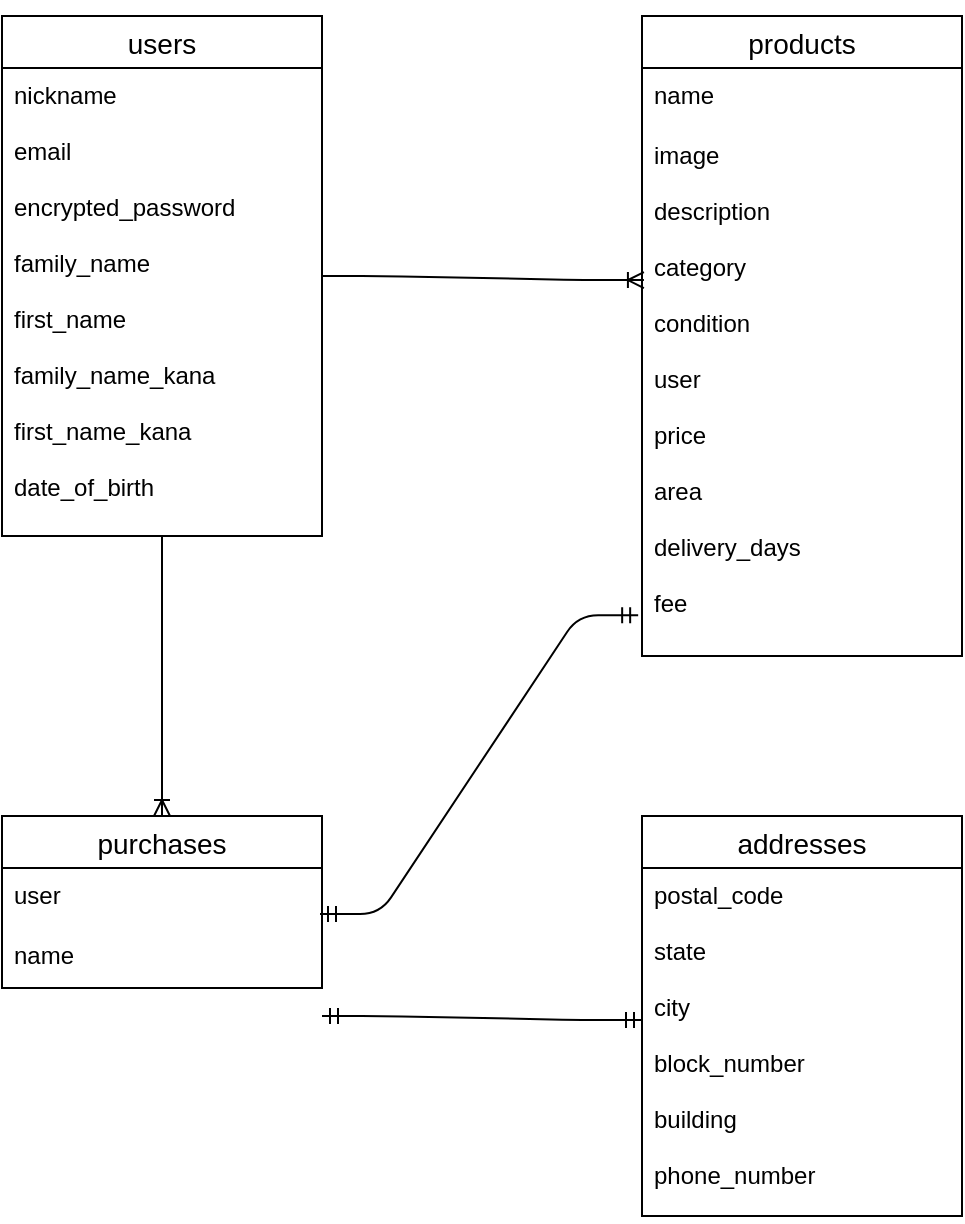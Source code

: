 <mxfile version="13.6.5">
    <diagram id="GBFQArcYCaib7gDE8av4" name="ページ1">
        <mxGraphModel dx="829" dy="680" grid="1" gridSize="10" guides="1" tooltips="1" connect="1" arrows="1" fold="1" page="1" pageScale="1" pageWidth="827" pageHeight="1169" math="0" shadow="0">
            <root>
                <mxCell id="0"/>
                <mxCell id="1" parent="0"/>
                <mxCell id="25" style="edgeStyle=orthogonalEdgeStyle;rounded=0;orthogonalLoop=1;jettySize=auto;html=1;exitX=0.75;exitY=0;exitDx=0;exitDy=0;entryX=0.688;entryY=0.034;entryDx=0;entryDy=0;entryPerimeter=0;" edge="1" parent="1" source="10" target="10">
                    <mxGeometry relative="1" as="geometry"/>
                </mxCell>
                <mxCell id="10" value="products" style="swimlane;fontStyle=0;childLayout=stackLayout;horizontal=1;startSize=26;horizontalStack=0;resizeParent=1;resizeParentMax=0;resizeLast=0;collapsible=1;marginBottom=0;align=center;fontSize=14;" vertex="1" parent="1">
                    <mxGeometry x="440" y="120" width="160" height="320" as="geometry"/>
                </mxCell>
                <mxCell id="12" value="name&#10;&#10;" style="text;strokeColor=none;fillColor=none;spacingLeft=4;spacingRight=4;overflow=hidden;rotatable=0;points=[[0,0.5],[1,0.5]];portConstraint=eastwest;fontSize=12;" vertex="1" parent="10">
                    <mxGeometry y="26" width="160" height="30" as="geometry"/>
                </mxCell>
                <mxCell id="13" value="image&#10;&#10;description&#10;&#10;category&#10;&#10;condition&#10;&#10;user&#10;&#10;price&#10;&#10;area&#10;&#10;delivery_days&#10;&#10;fee&#10;&#10;&#10;&#10;&#10;&#10;&#10;&#10;" style="text;strokeColor=none;fillColor=none;spacingLeft=4;spacingRight=4;overflow=hidden;rotatable=0;points=[[0,0.5],[1,0.5]];portConstraint=eastwest;fontSize=12;" vertex="1" parent="10">
                    <mxGeometry y="56" width="160" height="264" as="geometry"/>
                </mxCell>
                <mxCell id="6" value="users" style="swimlane;fontStyle=0;childLayout=stackLayout;horizontal=1;startSize=26;horizontalStack=0;resizeParent=1;resizeParentMax=0;resizeLast=0;collapsible=1;marginBottom=0;align=center;fontSize=14;" vertex="1" parent="1">
                    <mxGeometry x="120" y="120" width="160" height="260" as="geometry"/>
                </mxCell>
                <mxCell id="9" value="nickname&#10;&#10;email&#10;&#10;encrypted_password&#10;&#10;family_name&#10;&#10;first_name&#10;&#10;family_name_kana&#10;&#10;first_name_kana&#10;&#10;date_of_birth&#10;&#10;&#10;&#10;" style="text;strokeColor=none;fillColor=none;spacingLeft=4;spacingRight=4;overflow=hidden;rotatable=0;points=[[0,0.5],[1,0.5]];portConstraint=eastwest;fontSize=12;" vertex="1" parent="6">
                    <mxGeometry y="26" width="160" height="234" as="geometry"/>
                </mxCell>
                <mxCell id="14" value="purchases" style="swimlane;fontStyle=0;childLayout=stackLayout;horizontal=1;startSize=26;horizontalStack=0;resizeParent=1;resizeParentMax=0;resizeLast=0;collapsible=1;marginBottom=0;align=center;fontSize=14;" vertex="1" parent="1">
                    <mxGeometry x="120" y="520" width="160" height="86" as="geometry"/>
                </mxCell>
                <mxCell id="15" value="user" style="text;strokeColor=none;fillColor=none;spacingLeft=4;spacingRight=4;overflow=hidden;rotatable=0;points=[[0,0.5],[1,0.5]];portConstraint=eastwest;fontSize=12;" vertex="1" parent="14">
                    <mxGeometry y="26" width="160" height="30" as="geometry"/>
                </mxCell>
                <mxCell id="16" value="name" style="text;strokeColor=none;fillColor=none;spacingLeft=4;spacingRight=4;overflow=hidden;rotatable=0;points=[[0,0.5],[1,0.5]];portConstraint=eastwest;fontSize=12;" vertex="1" parent="14">
                    <mxGeometry y="56" width="160" height="30" as="geometry"/>
                </mxCell>
                <mxCell id="18" value="addresses" style="swimlane;fontStyle=0;childLayout=stackLayout;horizontal=1;startSize=26;horizontalStack=0;resizeParent=1;resizeParentMax=0;resizeLast=0;collapsible=1;marginBottom=0;align=center;fontSize=14;" vertex="1" parent="1">
                    <mxGeometry x="440" y="520" width="160" height="200" as="geometry"/>
                </mxCell>
                <mxCell id="19" value="postal_code&#10;&#10;state&#10;&#10;city&#10;&#10;block_number&#10;&#10;building&#10;&#10;phone_number&#10;&#10;&#10;&#10;" style="text;strokeColor=none;fillColor=none;spacingLeft=4;spacingRight=4;overflow=hidden;rotatable=0;points=[[0,0.5],[1,0.5]];portConstraint=eastwest;fontSize=12;" vertex="1" parent="18">
                    <mxGeometry y="26" width="160" height="174" as="geometry"/>
                </mxCell>
                <mxCell id="31" value="" style="edgeStyle=entityRelationEdgeStyle;fontSize=12;html=1;endArrow=ERmandOne;startArrow=ERmandOne;entryX=0;entryY=0.437;entryDx=0;entryDy=0;entryPerimeter=0;" edge="1" parent="1" target="19">
                    <mxGeometry width="100" height="100" relative="1" as="geometry">
                        <mxPoint x="280" y="620" as="sourcePoint"/>
                        <mxPoint x="380" y="520" as="targetPoint"/>
                    </mxGeometry>
                </mxCell>
                <mxCell id="32" value="" style="edgeStyle=entityRelationEdgeStyle;fontSize=12;html=1;endArrow=ERmandOne;startArrow=ERmandOne;entryX=-0.012;entryY=0.923;entryDx=0;entryDy=0;entryPerimeter=0;" edge="1" parent="1" target="13">
                    <mxGeometry width="100" height="100" relative="1" as="geometry">
                        <mxPoint x="279" y="569" as="sourcePoint"/>
                        <mxPoint x="430" y="390" as="targetPoint"/>
                    </mxGeometry>
                </mxCell>
                <mxCell id="33" value="" style="edgeStyle=entityRelationEdgeStyle;fontSize=12;html=1;endArrow=ERoneToMany;entryX=0.006;entryY=0.288;entryDx=0;entryDy=0;entryPerimeter=0;" edge="1" parent="1" target="13">
                    <mxGeometry width="100" height="100" relative="1" as="geometry">
                        <mxPoint x="280" y="250" as="sourcePoint"/>
                        <mxPoint x="380" y="150" as="targetPoint"/>
                    </mxGeometry>
                </mxCell>
                <mxCell id="42" value="" style="endArrow=none;html=1;rounded=0;exitX=0.5;exitY=0;exitDx=0;exitDy=0;startArrow=ERoneToMany;startFill=0;entryX=0.5;entryY=1;entryDx=0;entryDy=0;" edge="1" parent="1" source="14" target="6">
                    <mxGeometry relative="1" as="geometry">
                        <mxPoint x="200" y="420" as="sourcePoint"/>
                        <mxPoint x="200" y="390" as="targetPoint"/>
                    </mxGeometry>
                </mxCell>
            </root>
        </mxGraphModel>
    </diagram>
</mxfile>